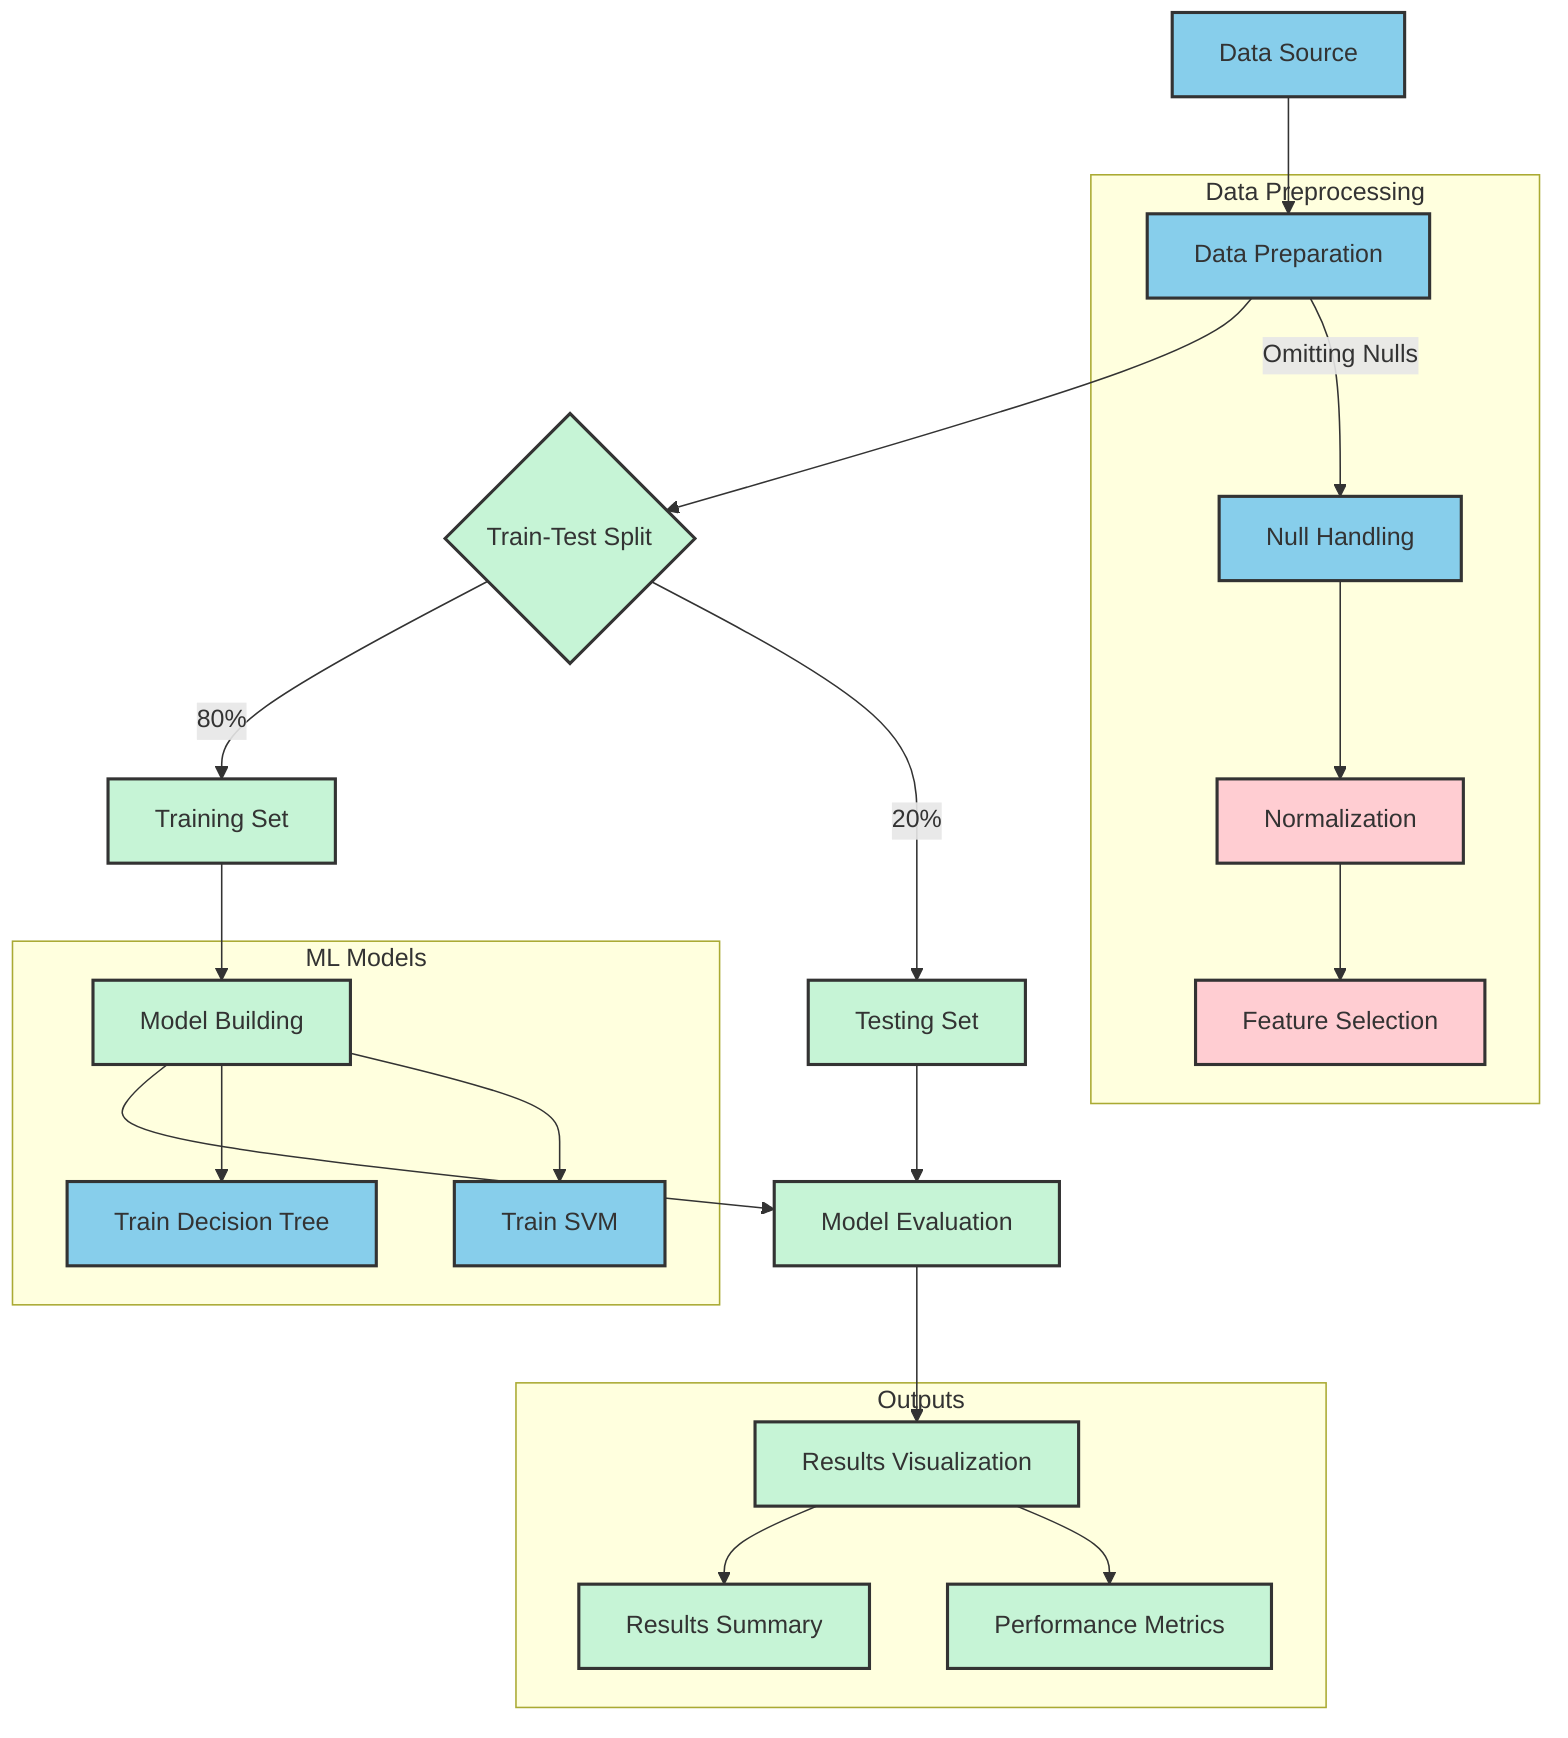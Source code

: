 graph TD;
    A[Data Source] --> B[Data Preparation];
    B --> C{Train-Test Split};
    C -->|80%| D[Training Set];
    C -->|20%| E[Testing Set];
    D --> F[Model Building];
    F --> G[Model Evaluation];
    G --> H[Results Visualization];
    E --> G;

    subgraph Data Preprocessing
        B -->|Omitting Nulls| I[Null Handling];
        I --> J[Normalization];
        J --> K[Feature Selection];
    end

    subgraph ML Models
        F --> L[Train Decision Tree];
        F --> M[Train SVM];
    end

    subgraph Outputs
        H --> N[Results Summary];
        H --> O[Performance Metrics];
    end
    
    classDef data fill:#87CEEB,stroke:#333,stroke-width:2px;
    classDef model fill:#C6F4D6,stroke:#333,stroke-width:2px;
    classDef output fill:#F2C464,stroke:#333,stroke-width:2px;
    classDef plot fill:#FFCDD2,stroke:#333,stroke-width:2px;
    
    class A,B,I,L,M data;
    class C,D,E,F,G,H,N,O model;
    class J,K plot;
